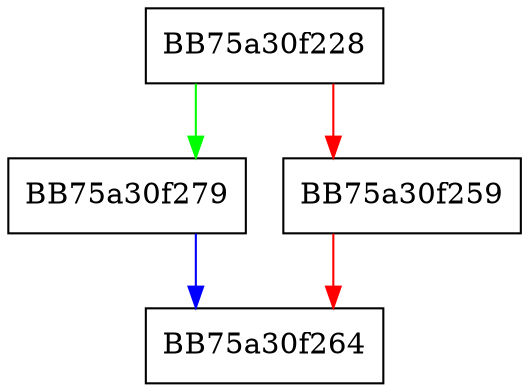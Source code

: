 digraph sealChunk {
  node [shape="box"];
  graph [splines=ortho];
  BB75a30f228 -> BB75a30f279 [color="green"];
  BB75a30f228 -> BB75a30f259 [color="red"];
  BB75a30f259 -> BB75a30f264 [color="red"];
  BB75a30f279 -> BB75a30f264 [color="blue"];
}